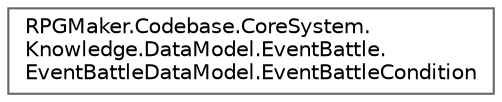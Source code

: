 digraph "クラス階層図"
{
 // LATEX_PDF_SIZE
  bgcolor="transparent";
  edge [fontname=Helvetica,fontsize=10,labelfontname=Helvetica,labelfontsize=10];
  node [fontname=Helvetica,fontsize=10,shape=box,height=0.2,width=0.4];
  rankdir="LR";
  Node0 [id="Node000000",label="RPGMaker.Codebase.CoreSystem.\lKnowledge.DataModel.EventBattle.\lEventBattleDataModel.EventBattleCondition",height=0.2,width=0.4,color="grey40", fillcolor="white", style="filled",URL="$dd/d4b/class_r_p_g_maker_1_1_codebase_1_1_core_system_1_1_knowledge_1_1_data_model_1_1_event_battle_1_1e538a70b9068153698f296a3a4950e04.html",tooltip="😁 イベント戦闘条件"];
}
